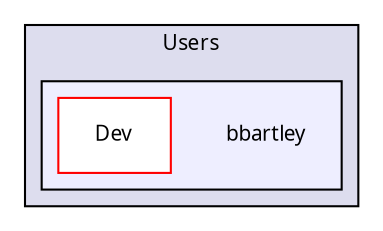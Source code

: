 digraph "/Users/bbartley" {
  compound=true
  node [ fontsize="10", fontname="FreeSans.ttf"];
  edge [ labelfontsize="10", labelfontname="FreeSans.ttf"];
  subgraph clusterdir_d522931ffa1371640980b621734a4381 {
    graph [ bgcolor="#ddddee", pencolor="black", label="Users" fontname="FreeSans.ttf", fontsize="10", URL="dir_d522931ffa1371640980b621734a4381.html"]
  subgraph clusterdir_a2f46d281c6389dc39997ffcf82aba39 {
    graph [ bgcolor="#eeeeff", pencolor="black", label="" URL="dir_a2f46d281c6389dc39997ffcf82aba39.html"];
    dir_a2f46d281c6389dc39997ffcf82aba39 [shape=plaintext label="bbartley"];
    dir_ad2b3518b6ff8020e6ece2469bc5e793 [shape=box label="Dev" color="red" fillcolor="white" style="filled" URL="dir_ad2b3518b6ff8020e6ece2469bc5e793.html"];
  }
  }
}
